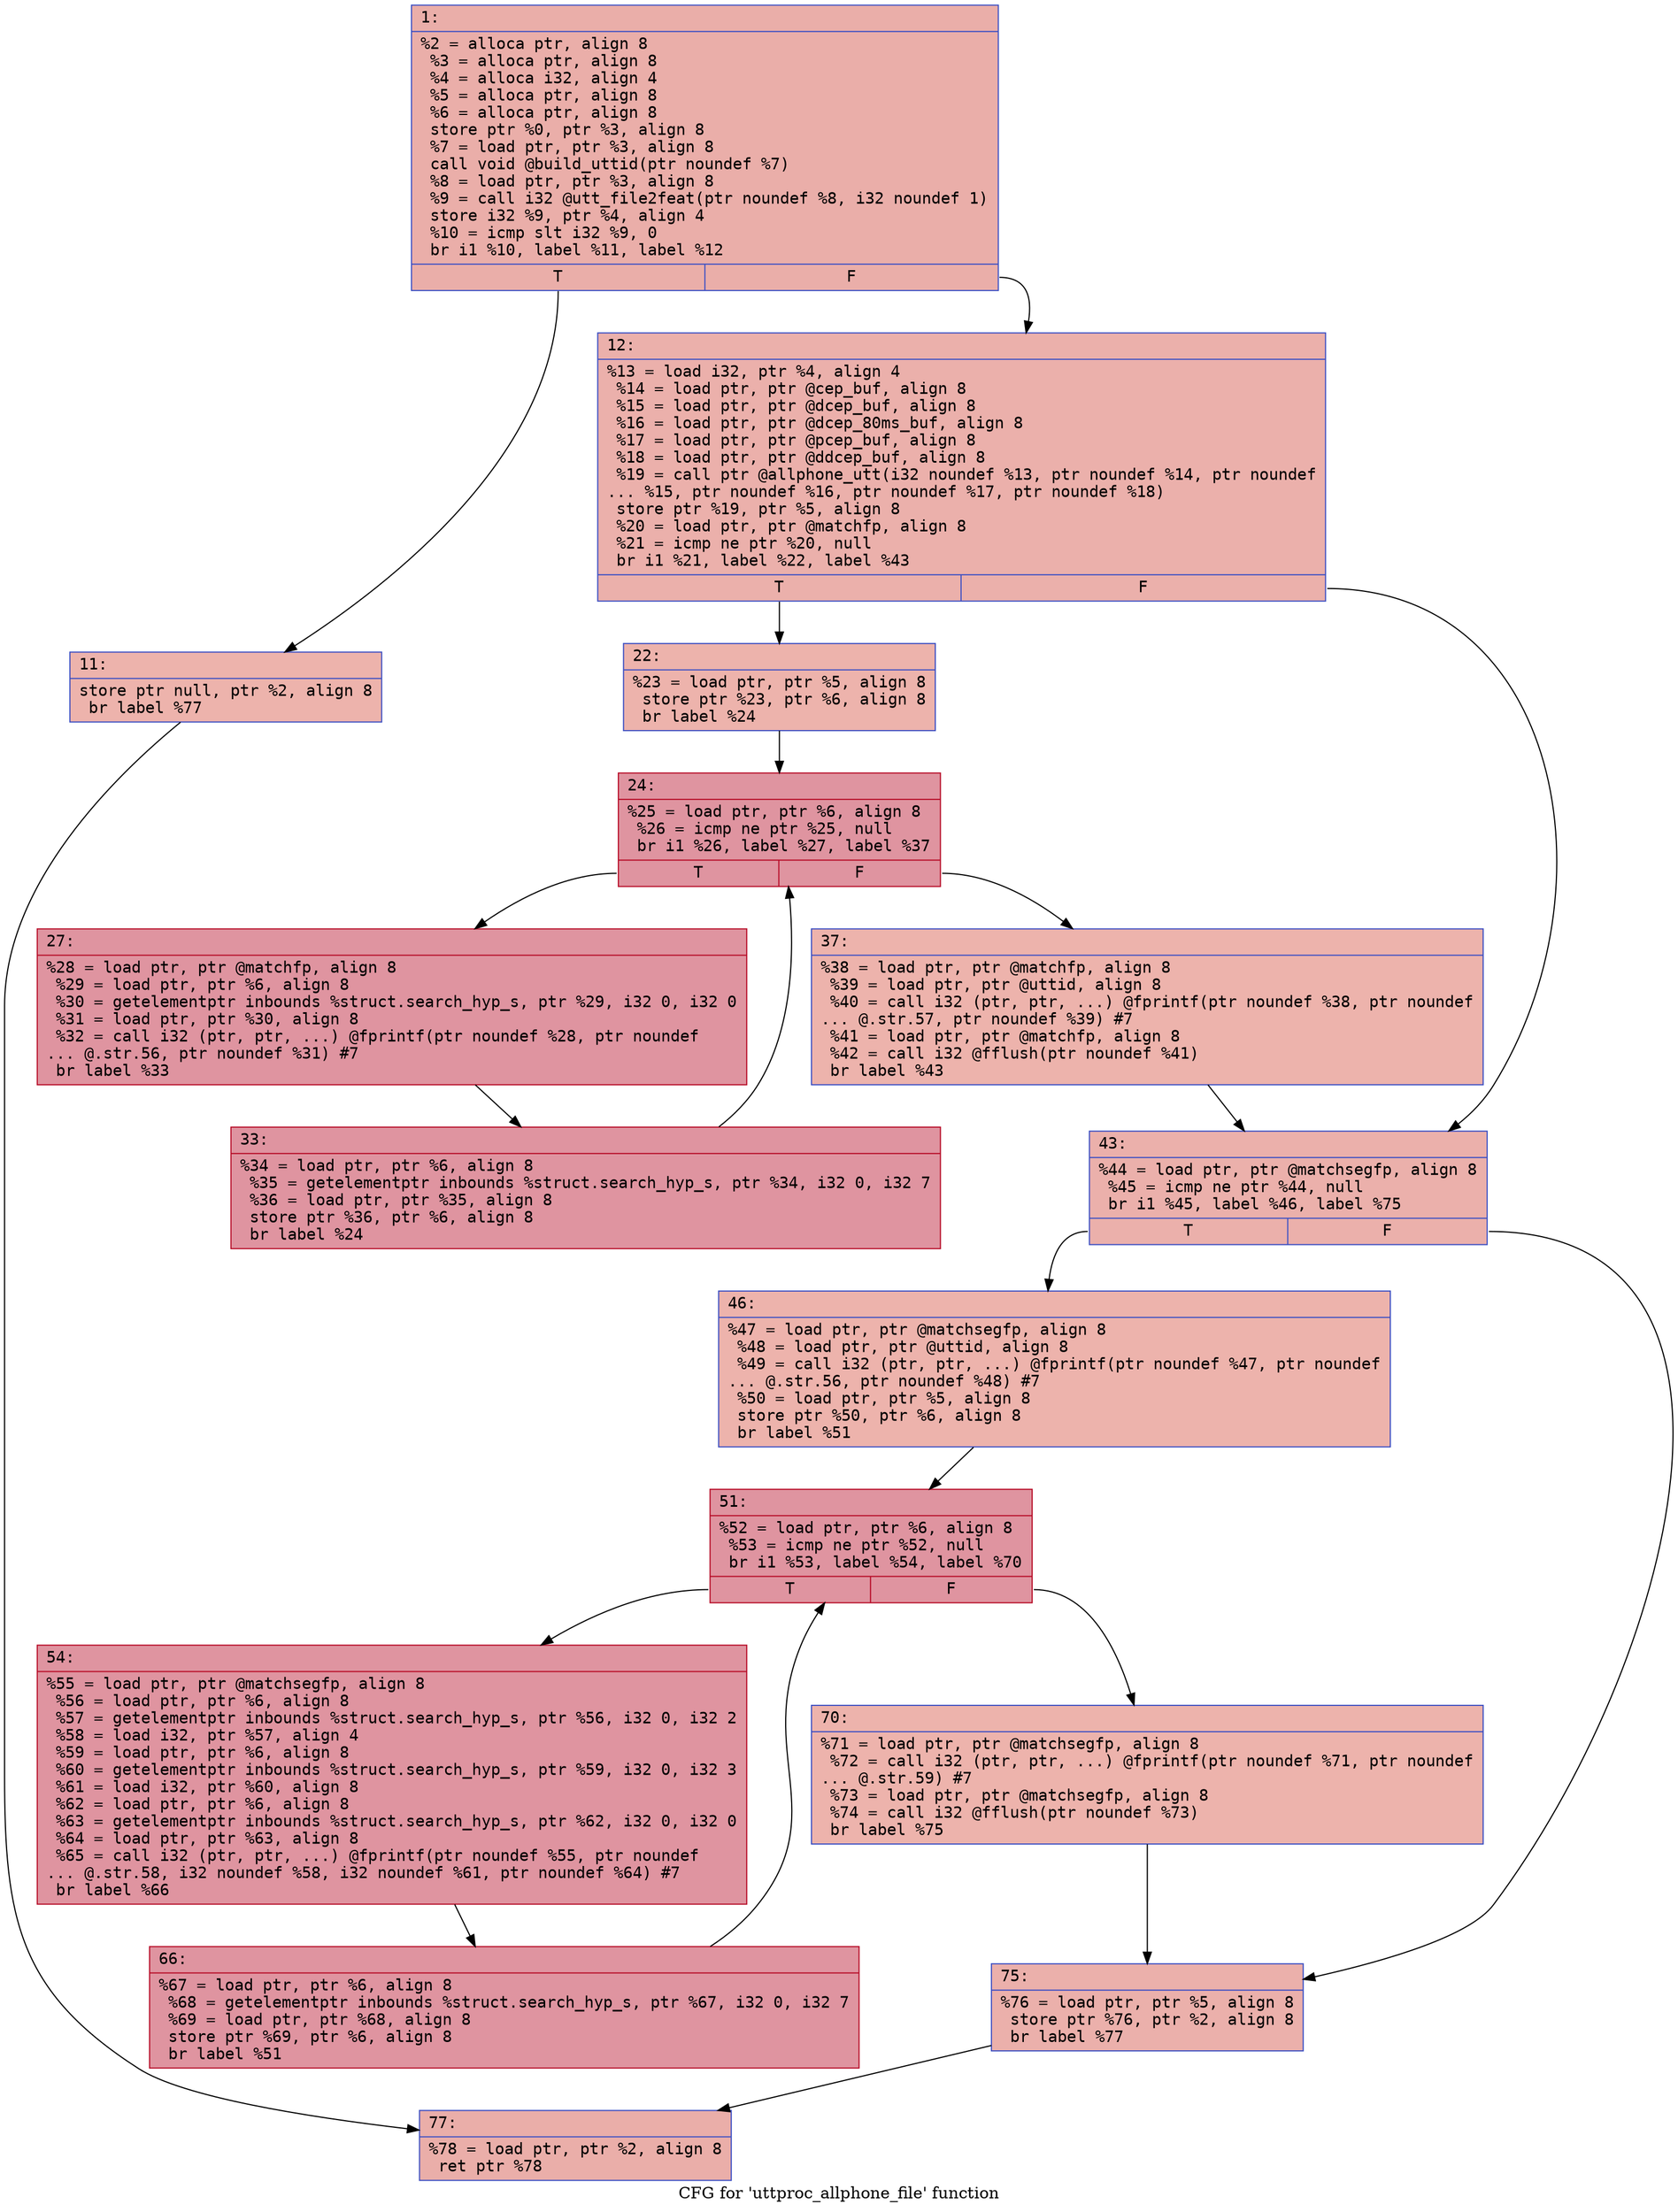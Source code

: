 digraph "CFG for 'uttproc_allphone_file' function" {
	label="CFG for 'uttproc_allphone_file' function";

	Node0x6000008a2990 [shape=record,color="#3d50c3ff", style=filled, fillcolor="#d0473d70" fontname="Courier",label="{1:\l|  %2 = alloca ptr, align 8\l  %3 = alloca ptr, align 8\l  %4 = alloca i32, align 4\l  %5 = alloca ptr, align 8\l  %6 = alloca ptr, align 8\l  store ptr %0, ptr %3, align 8\l  %7 = load ptr, ptr %3, align 8\l  call void @build_uttid(ptr noundef %7)\l  %8 = load ptr, ptr %3, align 8\l  %9 = call i32 @utt_file2feat(ptr noundef %8, i32 noundef 1)\l  store i32 %9, ptr %4, align 4\l  %10 = icmp slt i32 %9, 0\l  br i1 %10, label %11, label %12\l|{<s0>T|<s1>F}}"];
	Node0x6000008a2990:s0 -> Node0x6000008a29e0[tooltip="1 -> 11\nProbability 37.50%" ];
	Node0x6000008a2990:s1 -> Node0x6000008a2a30[tooltip="1 -> 12\nProbability 62.50%" ];
	Node0x6000008a29e0 [shape=record,color="#3d50c3ff", style=filled, fillcolor="#d6524470" fontname="Courier",label="{11:\l|  store ptr null, ptr %2, align 8\l  br label %77\l}"];
	Node0x6000008a29e0 -> Node0x6000008a2e40[tooltip="11 -> 77\nProbability 100.00%" ];
	Node0x6000008a2a30 [shape=record,color="#3d50c3ff", style=filled, fillcolor="#d24b4070" fontname="Courier",label="{12:\l|  %13 = load i32, ptr %4, align 4\l  %14 = load ptr, ptr @cep_buf, align 8\l  %15 = load ptr, ptr @dcep_buf, align 8\l  %16 = load ptr, ptr @dcep_80ms_buf, align 8\l  %17 = load ptr, ptr @pcep_buf, align 8\l  %18 = load ptr, ptr @ddcep_buf, align 8\l  %19 = call ptr @allphone_utt(i32 noundef %13, ptr noundef %14, ptr noundef\l... %15, ptr noundef %16, ptr noundef %17, ptr noundef %18)\l  store ptr %19, ptr %5, align 8\l  %20 = load ptr, ptr @matchfp, align 8\l  %21 = icmp ne ptr %20, null\l  br i1 %21, label %22, label %43\l|{<s0>T|<s1>F}}"];
	Node0x6000008a2a30:s0 -> Node0x6000008a2a80[tooltip="12 -> 22\nProbability 62.50%" ];
	Node0x6000008a2a30:s1 -> Node0x6000008a2c10[tooltip="12 -> 43\nProbability 37.50%" ];
	Node0x6000008a2a80 [shape=record,color="#3d50c3ff", style=filled, fillcolor="#d6524470" fontname="Courier",label="{22:\l|  %23 = load ptr, ptr %5, align 8\l  store ptr %23, ptr %6, align 8\l  br label %24\l}"];
	Node0x6000008a2a80 -> Node0x6000008a2ad0[tooltip="22 -> 24\nProbability 100.00%" ];
	Node0x6000008a2ad0 [shape=record,color="#b70d28ff", style=filled, fillcolor="#b70d2870" fontname="Courier",label="{24:\l|  %25 = load ptr, ptr %6, align 8\l  %26 = icmp ne ptr %25, null\l  br i1 %26, label %27, label %37\l|{<s0>T|<s1>F}}"];
	Node0x6000008a2ad0:s0 -> Node0x6000008a2b20[tooltip="24 -> 27\nProbability 96.88%" ];
	Node0x6000008a2ad0:s1 -> Node0x6000008a2bc0[tooltip="24 -> 37\nProbability 3.12%" ];
	Node0x6000008a2b20 [shape=record,color="#b70d28ff", style=filled, fillcolor="#b70d2870" fontname="Courier",label="{27:\l|  %28 = load ptr, ptr @matchfp, align 8\l  %29 = load ptr, ptr %6, align 8\l  %30 = getelementptr inbounds %struct.search_hyp_s, ptr %29, i32 0, i32 0\l  %31 = load ptr, ptr %30, align 8\l  %32 = call i32 (ptr, ptr, ...) @fprintf(ptr noundef %28, ptr noundef\l... @.str.56, ptr noundef %31) #7\l  br label %33\l}"];
	Node0x6000008a2b20 -> Node0x6000008a2b70[tooltip="27 -> 33\nProbability 100.00%" ];
	Node0x6000008a2b70 [shape=record,color="#b70d28ff", style=filled, fillcolor="#b70d2870" fontname="Courier",label="{33:\l|  %34 = load ptr, ptr %6, align 8\l  %35 = getelementptr inbounds %struct.search_hyp_s, ptr %34, i32 0, i32 7\l  %36 = load ptr, ptr %35, align 8\l  store ptr %36, ptr %6, align 8\l  br label %24\l}"];
	Node0x6000008a2b70 -> Node0x6000008a2ad0[tooltip="33 -> 24\nProbability 100.00%" ];
	Node0x6000008a2bc0 [shape=record,color="#3d50c3ff", style=filled, fillcolor="#d6524470" fontname="Courier",label="{37:\l|  %38 = load ptr, ptr @matchfp, align 8\l  %39 = load ptr, ptr @uttid, align 8\l  %40 = call i32 (ptr, ptr, ...) @fprintf(ptr noundef %38, ptr noundef\l... @.str.57, ptr noundef %39) #7\l  %41 = load ptr, ptr @matchfp, align 8\l  %42 = call i32 @fflush(ptr noundef %41)\l  br label %43\l}"];
	Node0x6000008a2bc0 -> Node0x6000008a2c10[tooltip="37 -> 43\nProbability 100.00%" ];
	Node0x6000008a2c10 [shape=record,color="#3d50c3ff", style=filled, fillcolor="#d24b4070" fontname="Courier",label="{43:\l|  %44 = load ptr, ptr @matchsegfp, align 8\l  %45 = icmp ne ptr %44, null\l  br i1 %45, label %46, label %75\l|{<s0>T|<s1>F}}"];
	Node0x6000008a2c10:s0 -> Node0x6000008a2c60[tooltip="43 -> 46\nProbability 62.50%" ];
	Node0x6000008a2c10:s1 -> Node0x6000008a2df0[tooltip="43 -> 75\nProbability 37.50%" ];
	Node0x6000008a2c60 [shape=record,color="#3d50c3ff", style=filled, fillcolor="#d6524470" fontname="Courier",label="{46:\l|  %47 = load ptr, ptr @matchsegfp, align 8\l  %48 = load ptr, ptr @uttid, align 8\l  %49 = call i32 (ptr, ptr, ...) @fprintf(ptr noundef %47, ptr noundef\l... @.str.56, ptr noundef %48) #7\l  %50 = load ptr, ptr %5, align 8\l  store ptr %50, ptr %6, align 8\l  br label %51\l}"];
	Node0x6000008a2c60 -> Node0x6000008a2cb0[tooltip="46 -> 51\nProbability 100.00%" ];
	Node0x6000008a2cb0 [shape=record,color="#b70d28ff", style=filled, fillcolor="#b70d2870" fontname="Courier",label="{51:\l|  %52 = load ptr, ptr %6, align 8\l  %53 = icmp ne ptr %52, null\l  br i1 %53, label %54, label %70\l|{<s0>T|<s1>F}}"];
	Node0x6000008a2cb0:s0 -> Node0x6000008a2d00[tooltip="51 -> 54\nProbability 96.88%" ];
	Node0x6000008a2cb0:s1 -> Node0x6000008a2da0[tooltip="51 -> 70\nProbability 3.12%" ];
	Node0x6000008a2d00 [shape=record,color="#b70d28ff", style=filled, fillcolor="#b70d2870" fontname="Courier",label="{54:\l|  %55 = load ptr, ptr @matchsegfp, align 8\l  %56 = load ptr, ptr %6, align 8\l  %57 = getelementptr inbounds %struct.search_hyp_s, ptr %56, i32 0, i32 2\l  %58 = load i32, ptr %57, align 4\l  %59 = load ptr, ptr %6, align 8\l  %60 = getelementptr inbounds %struct.search_hyp_s, ptr %59, i32 0, i32 3\l  %61 = load i32, ptr %60, align 8\l  %62 = load ptr, ptr %6, align 8\l  %63 = getelementptr inbounds %struct.search_hyp_s, ptr %62, i32 0, i32 0\l  %64 = load ptr, ptr %63, align 8\l  %65 = call i32 (ptr, ptr, ...) @fprintf(ptr noundef %55, ptr noundef\l... @.str.58, i32 noundef %58, i32 noundef %61, ptr noundef %64) #7\l  br label %66\l}"];
	Node0x6000008a2d00 -> Node0x6000008a2d50[tooltip="54 -> 66\nProbability 100.00%" ];
	Node0x6000008a2d50 [shape=record,color="#b70d28ff", style=filled, fillcolor="#b70d2870" fontname="Courier",label="{66:\l|  %67 = load ptr, ptr %6, align 8\l  %68 = getelementptr inbounds %struct.search_hyp_s, ptr %67, i32 0, i32 7\l  %69 = load ptr, ptr %68, align 8\l  store ptr %69, ptr %6, align 8\l  br label %51\l}"];
	Node0x6000008a2d50 -> Node0x6000008a2cb0[tooltip="66 -> 51\nProbability 100.00%" ];
	Node0x6000008a2da0 [shape=record,color="#3d50c3ff", style=filled, fillcolor="#d6524470" fontname="Courier",label="{70:\l|  %71 = load ptr, ptr @matchsegfp, align 8\l  %72 = call i32 (ptr, ptr, ...) @fprintf(ptr noundef %71, ptr noundef\l... @.str.59) #7\l  %73 = load ptr, ptr @matchsegfp, align 8\l  %74 = call i32 @fflush(ptr noundef %73)\l  br label %75\l}"];
	Node0x6000008a2da0 -> Node0x6000008a2df0[tooltip="70 -> 75\nProbability 100.00%" ];
	Node0x6000008a2df0 [shape=record,color="#3d50c3ff", style=filled, fillcolor="#d24b4070" fontname="Courier",label="{75:\l|  %76 = load ptr, ptr %5, align 8\l  store ptr %76, ptr %2, align 8\l  br label %77\l}"];
	Node0x6000008a2df0 -> Node0x6000008a2e40[tooltip="75 -> 77\nProbability 100.00%" ];
	Node0x6000008a2e40 [shape=record,color="#3d50c3ff", style=filled, fillcolor="#d0473d70" fontname="Courier",label="{77:\l|  %78 = load ptr, ptr %2, align 8\l  ret ptr %78\l}"];
}

